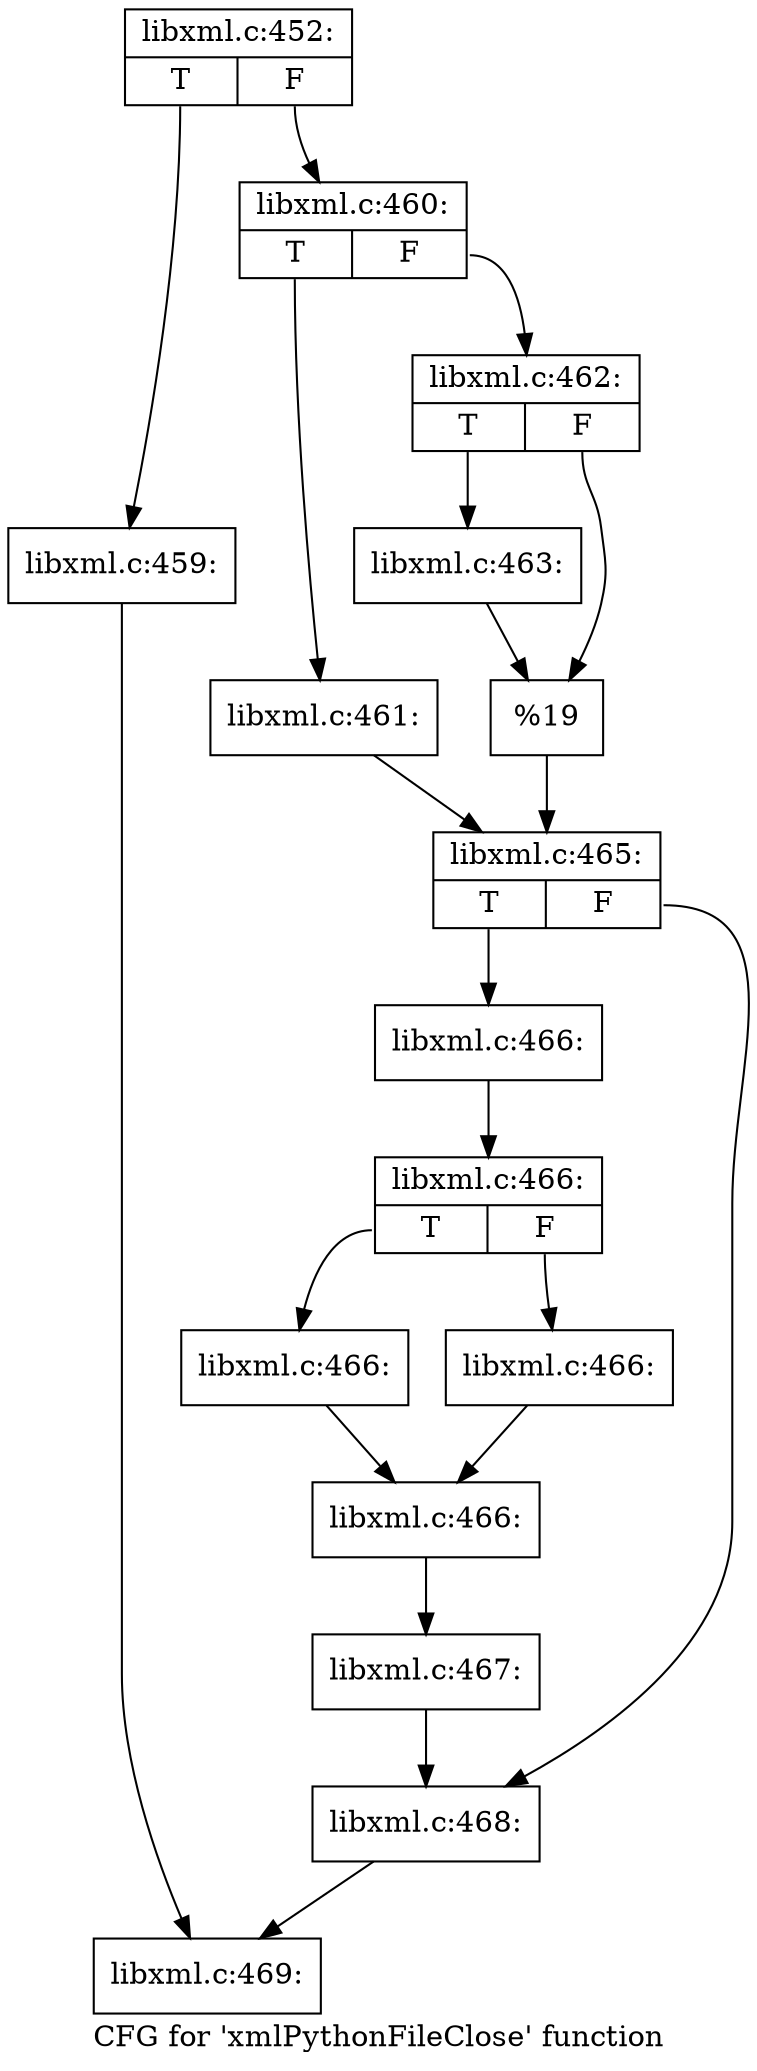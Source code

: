 digraph "CFG for 'xmlPythonFileClose' function" {
	label="CFG for 'xmlPythonFileClose' function";

	Node0x5404510 [shape=record,label="{libxml.c:452:|{<s0>T|<s1>F}}"];
	Node0x5404510:s0 -> Node0x54061b0;
	Node0x5404510:s1 -> Node0x5406200;
	Node0x54061b0 [shape=record,label="{libxml.c:459:}"];
	Node0x54061b0 -> Node0x54056f0;
	Node0x5406200 [shape=record,label="{libxml.c:460:|{<s0>T|<s1>F}}"];
	Node0x5406200:s0 -> Node0x54066c0;
	Node0x5406200:s1 -> Node0x5406760;
	Node0x54066c0 [shape=record,label="{libxml.c:461:}"];
	Node0x54066c0 -> Node0x5406710;
	Node0x5406760 [shape=record,label="{libxml.c:462:|{<s0>T|<s1>F}}"];
	Node0x5406760:s0 -> Node0x5407220;
	Node0x5406760:s1 -> Node0x5407270;
	Node0x5407220 [shape=record,label="{libxml.c:463:}"];
	Node0x5407220 -> Node0x5407270;
	Node0x5407270 [shape=record,label="{%19}"];
	Node0x5407270 -> Node0x5406710;
	Node0x5406710 [shape=record,label="{libxml.c:465:|{<s0>T|<s1>F}}"];
	Node0x5406710:s0 -> Node0x540fcf0;
	Node0x5406710:s1 -> Node0x540fd40;
	Node0x540fcf0 [shape=record,label="{libxml.c:466:}"];
	Node0x540fcf0 -> Node0x5410130;
	Node0x5410130 [shape=record,label="{libxml.c:466:|{<s0>T|<s1>F}}"];
	Node0x5410130:s0 -> Node0x5410370;
	Node0x5410130:s1 -> Node0x5410410;
	Node0x5410370 [shape=record,label="{libxml.c:466:}"];
	Node0x5410370 -> Node0x54103c0;
	Node0x5410410 [shape=record,label="{libxml.c:466:}"];
	Node0x5410410 -> Node0x54103c0;
	Node0x54103c0 [shape=record,label="{libxml.c:466:}"];
	Node0x54103c0 -> Node0x5410090;
	Node0x5410090 [shape=record,label="{libxml.c:467:}"];
	Node0x5410090 -> Node0x540fd40;
	Node0x540fd40 [shape=record,label="{libxml.c:468:}"];
	Node0x540fd40 -> Node0x54056f0;
	Node0x54056f0 [shape=record,label="{libxml.c:469:}"];
}
